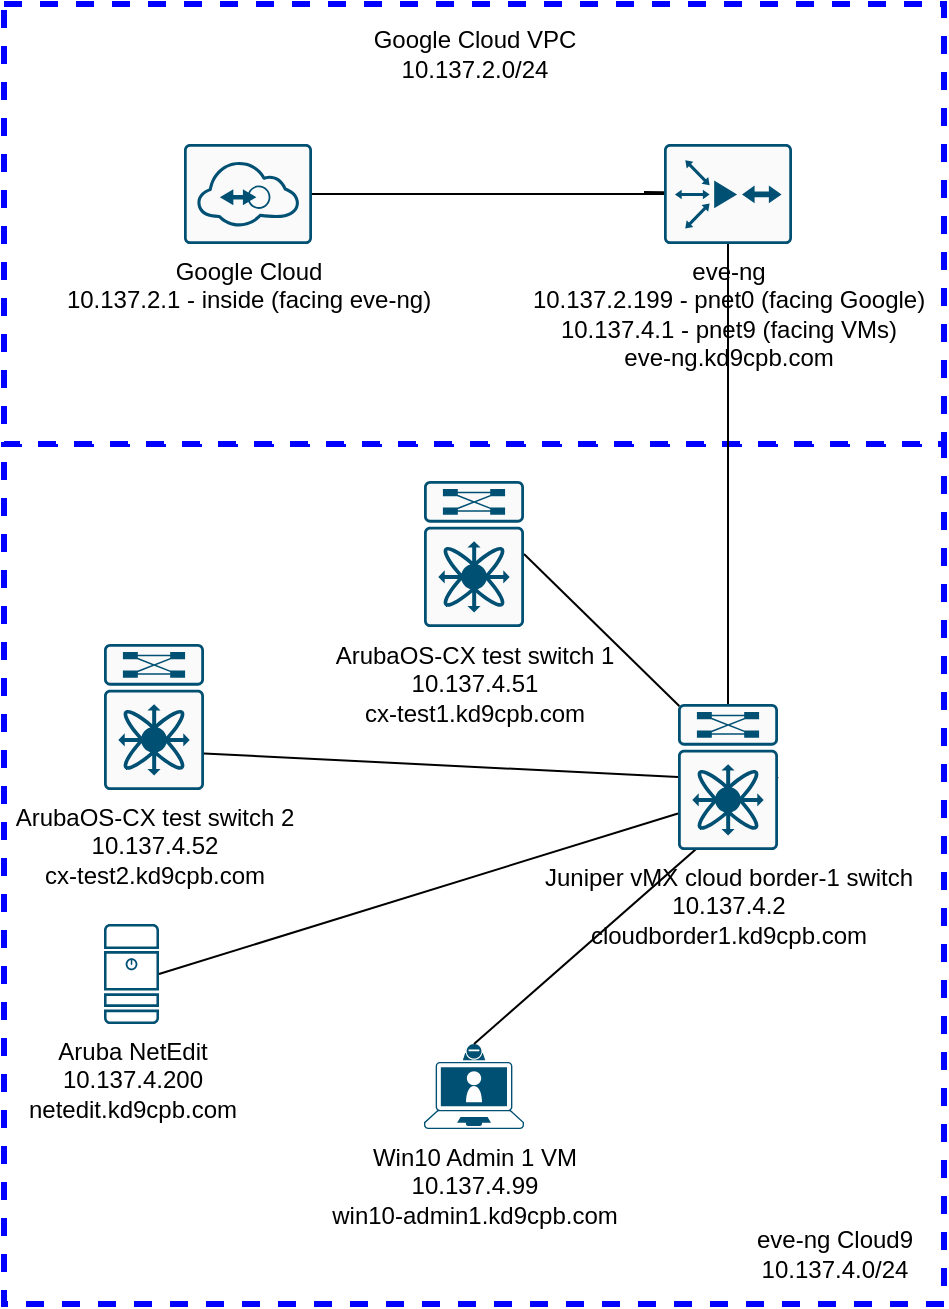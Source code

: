 <mxfile version="13.5.1" type="device"><diagram id="G-9wgaGXwwYEEGFCqt93" name="Page-1"><mxGraphModel dx="3251" dy="1151" grid="1" gridSize="10" guides="1" tooltips="1" connect="1" arrows="1" fold="1" page="1" pageScale="1" pageWidth="850" pageHeight="1100" math="0" shadow="0"><root><mxCell id="0"/><mxCell id="1" parent="0"/><mxCell id="1zIlxCZvVPB1T7Ga7fM4-4" value="" style="whiteSpace=wrap;html=1;dashed=1;strokeWidth=3;strokeColor=#0000FF;" parent="1" vertex="1"><mxGeometry x="-1690" y="230" width="470" height="430" as="geometry"/></mxCell><mxCell id="AvZ7Kr3mK1H3WiHZLwZi-18" value="" style="whiteSpace=wrap;html=1;dashed=1;strokeWidth=3;strokeColor=#0000FF;" parent="1" vertex="1"><mxGeometry x="-1690" y="10" width="470" height="220" as="geometry"/></mxCell><mxCell id="AvZ7Kr3mK1H3WiHZLwZi-3" value="Win10 Admin 1 VM&lt;br&gt;10.137.4.99&lt;br&gt;win10-admin1.kd9cpb.com" style="points=[[0.13,0.225,0],[0.5,0,0],[0.87,0.225,0],[0.885,0.5,0],[0.985,0.99,0],[0.5,1,0],[0.015,0.99,0],[0.115,0.5,0]];verticalLabelPosition=bottom;html=1;verticalAlign=top;aspect=fixed;align=center;pointerEvents=1;shape=mxgraph.cisco19.laptop_video_client;fillColor=#005073;strokeColor=none;" parent="1" vertex="1"><mxGeometry x="-1480" y="530" width="50" height="42.5" as="geometry"/></mxCell><mxCell id="AvZ7Kr3mK1H3WiHZLwZi-22" style="rounded=0;orthogonalLoop=1;jettySize=auto;html=1;exitX=1;exitY=0.5;exitDx=0;exitDy=0;exitPerimeter=0;entryX=0.5;entryY=0;entryDx=0;entryDy=0;entryPerimeter=0;endArrow=none;endFill=0;" parent="1" source="AvZ7Kr3mK1H3WiHZLwZi-4" target="AvZ7Kr3mK1H3WiHZLwZi-3" edge="1"><mxGeometry relative="1" as="geometry"/></mxCell><mxCell id="t-rSpCqVW46VUzUqeX5O-4" style="edgeStyle=none;rounded=0;orthogonalLoop=1;jettySize=auto;html=1;exitX=0.015;exitY=0.015;exitDx=0;exitDy=0;exitPerimeter=0;entryX=1;entryY=0.5;entryDx=0;entryDy=0;entryPerimeter=0;endArrow=none;endFill=0;" edge="1" parent="1" source="AvZ7Kr3mK1H3WiHZLwZi-4" target="t-rSpCqVW46VUzUqeX5O-1"><mxGeometry relative="1" as="geometry"/></mxCell><mxCell id="t-rSpCqVW46VUzUqeX5O-5" style="edgeStyle=none;rounded=0;orthogonalLoop=1;jettySize=auto;html=1;exitX=0;exitY=0.5;exitDx=0;exitDy=0;exitPerimeter=0;entryX=1;entryY=0.75;entryDx=0;entryDy=0;entryPerimeter=0;endArrow=none;endFill=0;" edge="1" parent="1" source="AvZ7Kr3mK1H3WiHZLwZi-4" target="t-rSpCqVW46VUzUqeX5O-2"><mxGeometry relative="1" as="geometry"/></mxCell><mxCell id="AvZ7Kr3mK1H3WiHZLwZi-4" value="Juniper vMX cloud border-1 switch&lt;br&gt;10.137.4.2&lt;br&gt;cloudborder1.kd9cpb.com" style="points=[[0.015,0.015,0],[0.985,0.015,0],[0.985,0.985,0],[0.015,0.985,0],[0.25,0,0],[0.5,0,0],[0.75,0,0],[1,0.25,0],[1,0.5,0],[1,0.75,0],[0.75,1,0],[0.5,1,0],[0.25,1,0],[0,0.75,0],[0,0.5,0],[0,0.25,0]];verticalLabelPosition=bottom;html=1;verticalAlign=top;aspect=fixed;align=center;pointerEvents=1;shape=mxgraph.cisco19.rect;prIcon=nexus_7k;fillColor=#FAFAFA;strokeColor=#005073;" parent="1" vertex="1"><mxGeometry x="-1353" y="360" width="50" height="73" as="geometry"/></mxCell><mxCell id="AvZ7Kr3mK1H3WiHZLwZi-23" style="rounded=0;orthogonalLoop=1;jettySize=auto;html=1;exitX=1;exitY=0.5;exitDx=0;exitDy=0;exitPerimeter=0;endArrow=none;endFill=0;" parent="1" source="1zIlxCZvVPB1T7Ga7fM4-1" edge="1"><mxGeometry relative="1" as="geometry"><mxPoint x="-1370" y="104" as="targetPoint"/></mxGeometry></mxCell><mxCell id="AvZ7Kr3mK1H3WiHZLwZi-5" value="Google Cloud&lt;br&gt;10.137.2.1 - inside (facing eve-ng)" style="points=[[0.015,0.015,0],[0.985,0.015,0],[0.985,0.985,0],[0.015,0.985,0],[0.25,0,0],[0.5,0,0],[0.75,0,0],[1,0.25,0],[1,0.5,0],[1,0.75,0],[0.75,1,0],[0.5,1,0],[0.25,1,0],[0,0.75,0],[0,0.5,0],[0,0.25,0]];verticalLabelPosition=bottom;html=1;verticalAlign=top;aspect=fixed;align=center;pointerEvents=1;shape=mxgraph.cisco19.rect;prIcon=nexus_1010;fillColor=#FAFAFA;strokeColor=#005073;" parent="1" vertex="1"><mxGeometry x="-1600" y="80" width="64" height="50" as="geometry"/></mxCell><mxCell id="AvZ7Kr3mK1H3WiHZLwZi-24" value="Google Cloud VPC&lt;br&gt;10.137.2.0/24" style="text;html=1;align=center;verticalAlign=middle;resizable=0;points=[];autosize=1;" parent="1" vertex="1"><mxGeometry x="-1515" y="20" width="120" height="30" as="geometry"/></mxCell><mxCell id="1zIlxCZvVPB1T7Ga7fM4-1" value="eve-ng&lt;br&gt;10.137.2.199 - pnet0 (facing Google)&lt;br&gt;10.137.4.1 - pnet9 (facing VMs)&lt;br&gt;eve-ng.kd9cpb.com" style="points=[[0.015,0.015,0],[0.985,0.015,0],[0.985,0.985,0],[0.015,0.985,0],[0.25,0,0],[0.5,0,0],[0.75,0,0],[1,0.25,0],[1,0.5,0],[1,0.75,0],[0.75,1,0],[0.5,1,0],[0.25,1,0],[0,0.75,0],[0,0.5,0],[0,0.25,0]];verticalLabelPosition=bottom;html=1;verticalAlign=top;aspect=fixed;align=center;pointerEvents=1;shape=mxgraph.cisco19.rect;prIcon=router_with_firewall2;fillColor=#FAFAFA;strokeColor=#005073;" parent="1" vertex="1"><mxGeometry x="-1360" y="80" width="64" height="50" as="geometry"/></mxCell><mxCell id="1zIlxCZvVPB1T7Ga7fM4-2" style="rounded=0;orthogonalLoop=1;jettySize=auto;html=1;exitX=1;exitY=0.5;exitDx=0;exitDy=0;exitPerimeter=0;endArrow=none;endFill=0;" parent="1" source="AvZ7Kr3mK1H3WiHZLwZi-5" target="1zIlxCZvVPB1T7Ga7fM4-1" edge="1"><mxGeometry relative="1" as="geometry"><mxPoint x="-1536" y="105" as="sourcePoint"/><mxPoint x="-1370" y="104" as="targetPoint"/></mxGeometry></mxCell><mxCell id="1zIlxCZvVPB1T7Ga7fM4-3" style="rounded=0;orthogonalLoop=1;jettySize=auto;html=1;exitX=0.5;exitY=1;exitDx=0;exitDy=0;exitPerimeter=0;endArrow=none;endFill=0;entryX=0.5;entryY=0;entryDx=0;entryDy=0;entryPerimeter=0;" parent="1" source="1zIlxCZvVPB1T7Ga7fM4-1" target="AvZ7Kr3mK1H3WiHZLwZi-4" edge="1"><mxGeometry relative="1" as="geometry"><mxPoint x="-1526" y="8" as="sourcePoint"/><mxPoint x="-1350" y="8" as="targetPoint"/></mxGeometry></mxCell><mxCell id="1zIlxCZvVPB1T7Ga7fM4-5" value="eve-ng Cloud9&lt;br&gt;10.137.4.0/24" style="text;html=1;align=center;verticalAlign=middle;resizable=0;points=[];autosize=1;" parent="1" vertex="1"><mxGeometry x="-1320" y="620" width="90" height="30" as="geometry"/></mxCell><mxCell id="ySy5qUSoTyug80znfqku-1" value="Aruba NetEdit&lt;br&gt;10.137.4.200&lt;br&gt;netedit.kd9cpb.com" style="points=[[0.015,0.015,0],[0.985,0.015,0],[0.985,0.985,0],[0.015,0.985,0],[0.25,0,0],[0.5,0,0],[0.75,0,0],[1,0.25,0],[1,0.5,0],[1,0.75,0],[0.75,1,0],[0.5,1,0],[0.25,1,0],[0,0.75,0],[0,0.5,0],[0,0.25,0]];verticalLabelPosition=bottom;html=1;verticalAlign=top;aspect=fixed;align=center;pointerEvents=1;shape=mxgraph.cisco19.server;fillColor=#005073;strokeColor=none;" parent="1" vertex="1"><mxGeometry x="-1640" y="470" width="27.5" height="50" as="geometry"/></mxCell><mxCell id="ySy5qUSoTyug80znfqku-3" style="edgeStyle=none;rounded=0;orthogonalLoop=1;jettySize=auto;html=1;exitX=1;exitY=0.5;exitDx=0;exitDy=0;exitPerimeter=0;endArrow=none;endFill=0;entryX=0;entryY=0.75;entryDx=0;entryDy=0;entryPerimeter=0;" parent="1" source="ySy5qUSoTyug80znfqku-1" target="AvZ7Kr3mK1H3WiHZLwZi-4" edge="1"><mxGeometry relative="1" as="geometry"><mxPoint x="-1895" y="394" as="targetPoint"/><mxPoint x="-2030" y="406.5" as="sourcePoint"/></mxGeometry></mxCell><mxCell id="t-rSpCqVW46VUzUqeX5O-1" value="ArubaOS-CX test switch 1&lt;br&gt;10.137.4.51&lt;br&gt;cx-test1.kd9cpb.com" style="points=[[0.015,0.015,0],[0.985,0.015,0],[0.985,0.985,0],[0.015,0.985,0],[0.25,0,0],[0.5,0,0],[0.75,0,0],[1,0.25,0],[1,0.5,0],[1,0.75,0],[0.75,1,0],[0.5,1,0],[0.25,1,0],[0,0.75,0],[0,0.5,0],[0,0.25,0]];verticalLabelPosition=bottom;html=1;verticalAlign=top;aspect=fixed;align=center;pointerEvents=1;shape=mxgraph.cisco19.rect;prIcon=nexus_7k;fillColor=#FAFAFA;strokeColor=#005073;" vertex="1" parent="1"><mxGeometry x="-1480" y="248.5" width="50" height="73" as="geometry"/></mxCell><mxCell id="t-rSpCqVW46VUzUqeX5O-2" value="ArubaOS-CX test switch 2&lt;br&gt;10.137.4.52&lt;br&gt;cx-test2.kd9cpb.com" style="points=[[0.015,0.015,0],[0.985,0.015,0],[0.985,0.985,0],[0.015,0.985,0],[0.25,0,0],[0.5,0,0],[0.75,0,0],[1,0.25,0],[1,0.5,0],[1,0.75,0],[0.75,1,0],[0.5,1,0],[0.25,1,0],[0,0.75,0],[0,0.5,0],[0,0.25,0]];verticalLabelPosition=bottom;html=1;verticalAlign=top;aspect=fixed;align=center;pointerEvents=1;shape=mxgraph.cisco19.rect;prIcon=nexus_7k;fillColor=#FAFAFA;strokeColor=#005073;" vertex="1" parent="1"><mxGeometry x="-1640" y="330" width="50" height="73" as="geometry"/></mxCell></root></mxGraphModel></diagram></mxfile>